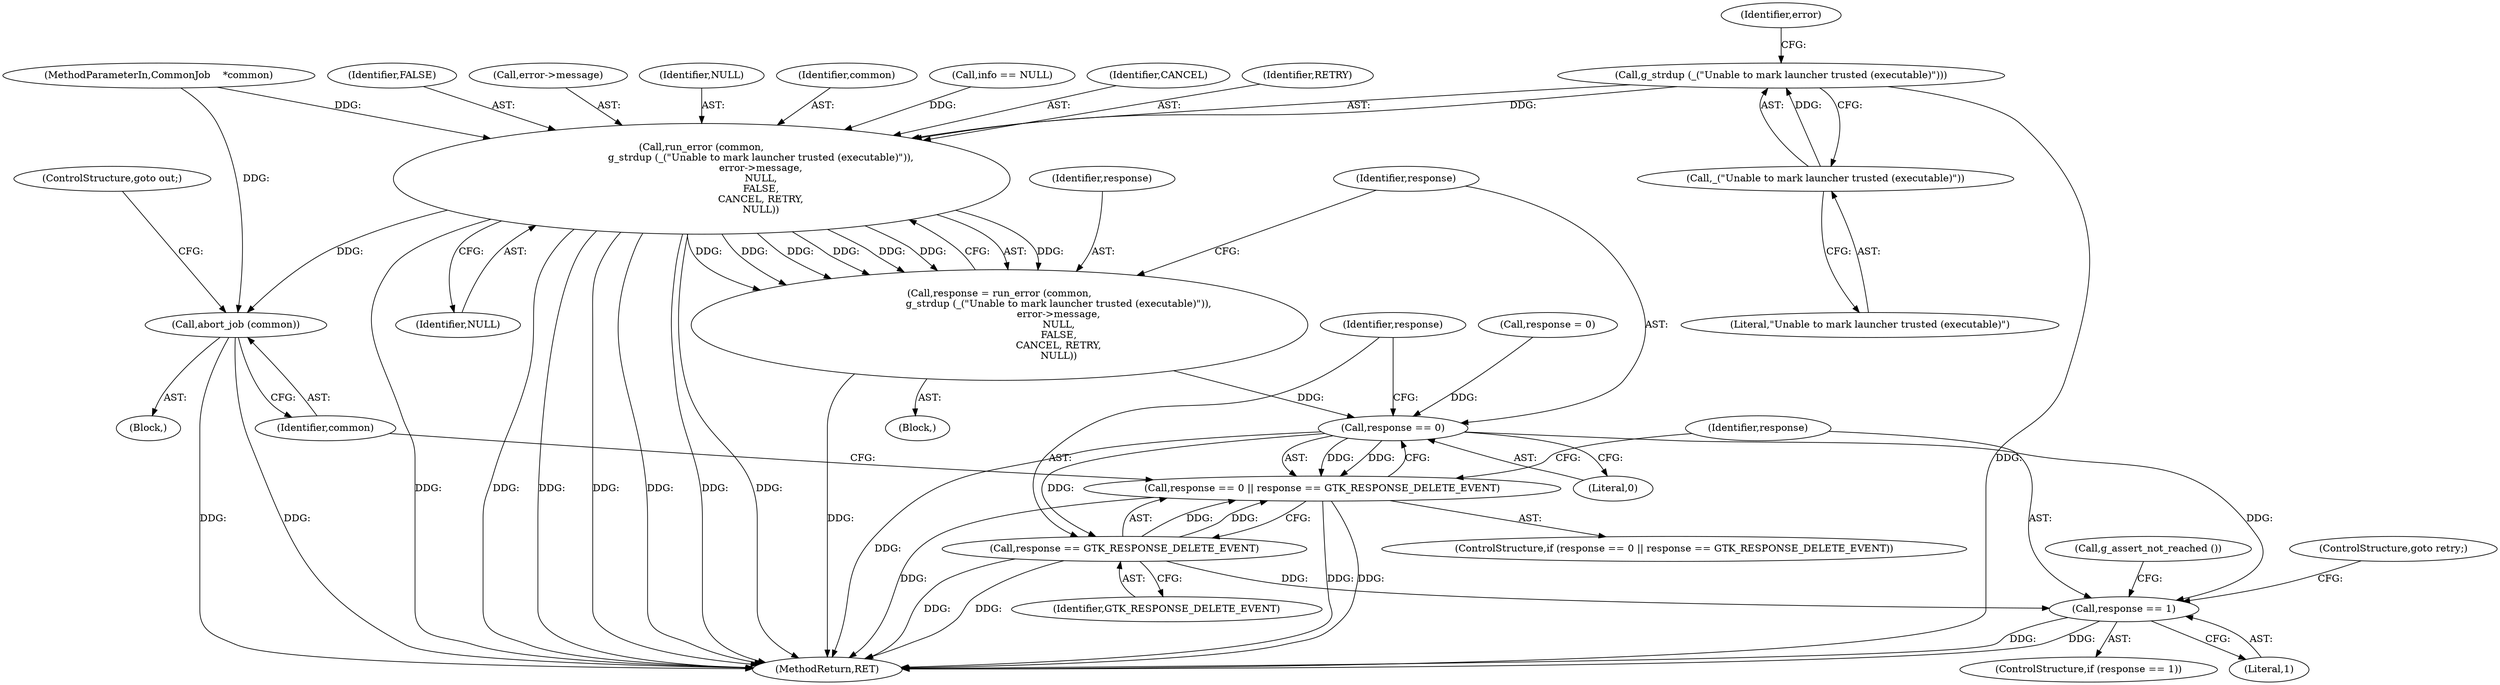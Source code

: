 digraph "0_nautilus_1630f53481f445ada0a455e9979236d31a8d3bb0_1@API" {
"1000210" [label="(Call,g_strdup (_(\"Unable to mark launcher trusted (executable)\")))"];
"1000211" [label="(Call,_(\"Unable to mark launcher trusted (executable)\"))"];
"1000208" [label="(Call,run_error (common,\n                                      g_strdup (_(\"Unable to mark launcher trusted (executable)\")),\n                                      error->message,\n                                      NULL,\n                                      FALSE,\n                                      CANCEL, RETRY,\n                                      NULL))"];
"1000206" [label="(Call,response = run_error (common,\n                                      g_strdup (_(\"Unable to mark launcher trusted (executable)\")),\n                                      error->message,\n                                      NULL,\n                                      FALSE,\n                                      CANCEL, RETRY,\n                                      NULL))"];
"1000228" [label="(Call,response == 0)"];
"1000227" [label="(Call,response == 0 || response == GTK_RESPONSE_DELETE_EVENT)"];
"1000231" [label="(Call,response == GTK_RESPONSE_DELETE_EVENT)"];
"1000239" [label="(Call,response == 1)"];
"1000235" [label="(Call,abort_job (common))"];
"1000209" [label="(Identifier,common)"];
"1000227" [label="(Call,response == 0 || response == GTK_RESPONSE_DELETE_EVENT)"];
"1000116" [label="(Call,info == NULL)"];
"1000241" [label="(Literal,1)"];
"1000226" [label="(ControlStructure,if (response == 0 || response == GTK_RESPONSE_DELETE_EVENT))"];
"1000239" [label="(Call,response == 1)"];
"1000220" [label="(Identifier,NULL)"];
"1000218" [label="(Identifier,CANCEL)"];
"1000210" [label="(Call,g_strdup (_(\"Unable to mark launcher trusted (executable)\")))"];
"1000247" [label="(ControlStructure,goto out;)"];
"1000212" [label="(Literal,\"Unable to mark launcher trusted (executable)\")"];
"1000230" [label="(Literal,0)"];
"1000251" [label="(MethodReturn,RET)"];
"1000219" [label="(Identifier,RETRY)"];
"1000211" [label="(Call,_(\"Unable to mark launcher trusted (executable)\"))"];
"1000217" [label="(Identifier,FALSE)"];
"1000240" [label="(Identifier,response)"];
"1000214" [label="(Identifier,error)"];
"1000234" [label="(Block,)"];
"1000229" [label="(Identifier,response)"];
"1000205" [label="(Block,)"];
"1000236" [label="(Identifier,common)"];
"1000213" [label="(Call,error->message)"];
"1000233" [label="(Identifier,GTK_RESPONSE_DELETE_EVENT)"];
"1000235" [label="(Call,abort_job (common))"];
"1000101" [label="(MethodParameterIn,CommonJob    *common)"];
"1000231" [label="(Call,response == GTK_RESPONSE_DELETE_EVENT)"];
"1000206" [label="(Call,response = run_error (common,\n                                      g_strdup (_(\"Unable to mark launcher trusted (executable)\")),\n                                      error->message,\n                                      NULL,\n                                      FALSE,\n                                      CANCEL, RETRY,\n                                      NULL))"];
"1000228" [label="(Call,response == 0)"];
"1000238" [label="(ControlStructure,if (response == 1))"];
"1000223" [label="(Call,response = 0)"];
"1000232" [label="(Identifier,response)"];
"1000243" [label="(ControlStructure,goto retry;)"];
"1000208" [label="(Call,run_error (common,\n                                      g_strdup (_(\"Unable to mark launcher trusted (executable)\")),\n                                      error->message,\n                                      NULL,\n                                      FALSE,\n                                      CANCEL, RETRY,\n                                      NULL))"];
"1000216" [label="(Identifier,NULL)"];
"1000246" [label="(Call,g_assert_not_reached ())"];
"1000207" [label="(Identifier,response)"];
"1000210" -> "1000208"  [label="AST: "];
"1000210" -> "1000211"  [label="CFG: "];
"1000211" -> "1000210"  [label="AST: "];
"1000214" -> "1000210"  [label="CFG: "];
"1000210" -> "1000251"  [label="DDG: "];
"1000210" -> "1000208"  [label="DDG: "];
"1000211" -> "1000210"  [label="DDG: "];
"1000211" -> "1000212"  [label="CFG: "];
"1000212" -> "1000211"  [label="AST: "];
"1000208" -> "1000206"  [label="AST: "];
"1000208" -> "1000220"  [label="CFG: "];
"1000209" -> "1000208"  [label="AST: "];
"1000213" -> "1000208"  [label="AST: "];
"1000216" -> "1000208"  [label="AST: "];
"1000217" -> "1000208"  [label="AST: "];
"1000218" -> "1000208"  [label="AST: "];
"1000219" -> "1000208"  [label="AST: "];
"1000220" -> "1000208"  [label="AST: "];
"1000206" -> "1000208"  [label="CFG: "];
"1000208" -> "1000251"  [label="DDG: "];
"1000208" -> "1000251"  [label="DDG: "];
"1000208" -> "1000251"  [label="DDG: "];
"1000208" -> "1000251"  [label="DDG: "];
"1000208" -> "1000251"  [label="DDG: "];
"1000208" -> "1000251"  [label="DDG: "];
"1000208" -> "1000251"  [label="DDG: "];
"1000208" -> "1000206"  [label="DDG: "];
"1000208" -> "1000206"  [label="DDG: "];
"1000208" -> "1000206"  [label="DDG: "];
"1000208" -> "1000206"  [label="DDG: "];
"1000208" -> "1000206"  [label="DDG: "];
"1000208" -> "1000206"  [label="DDG: "];
"1000208" -> "1000206"  [label="DDG: "];
"1000101" -> "1000208"  [label="DDG: "];
"1000116" -> "1000208"  [label="DDG: "];
"1000208" -> "1000235"  [label="DDG: "];
"1000206" -> "1000205"  [label="AST: "];
"1000207" -> "1000206"  [label="AST: "];
"1000229" -> "1000206"  [label="CFG: "];
"1000206" -> "1000251"  [label="DDG: "];
"1000206" -> "1000228"  [label="DDG: "];
"1000228" -> "1000227"  [label="AST: "];
"1000228" -> "1000230"  [label="CFG: "];
"1000229" -> "1000228"  [label="AST: "];
"1000230" -> "1000228"  [label="AST: "];
"1000232" -> "1000228"  [label="CFG: "];
"1000227" -> "1000228"  [label="CFG: "];
"1000228" -> "1000251"  [label="DDG: "];
"1000228" -> "1000227"  [label="DDG: "];
"1000228" -> "1000227"  [label="DDG: "];
"1000223" -> "1000228"  [label="DDG: "];
"1000228" -> "1000231"  [label="DDG: "];
"1000228" -> "1000239"  [label="DDG: "];
"1000227" -> "1000226"  [label="AST: "];
"1000227" -> "1000231"  [label="CFG: "];
"1000231" -> "1000227"  [label="AST: "];
"1000236" -> "1000227"  [label="CFG: "];
"1000240" -> "1000227"  [label="CFG: "];
"1000227" -> "1000251"  [label="DDG: "];
"1000227" -> "1000251"  [label="DDG: "];
"1000227" -> "1000251"  [label="DDG: "];
"1000231" -> "1000227"  [label="DDG: "];
"1000231" -> "1000227"  [label="DDG: "];
"1000231" -> "1000233"  [label="CFG: "];
"1000232" -> "1000231"  [label="AST: "];
"1000233" -> "1000231"  [label="AST: "];
"1000231" -> "1000251"  [label="DDG: "];
"1000231" -> "1000251"  [label="DDG: "];
"1000231" -> "1000239"  [label="DDG: "];
"1000239" -> "1000238"  [label="AST: "];
"1000239" -> "1000241"  [label="CFG: "];
"1000240" -> "1000239"  [label="AST: "];
"1000241" -> "1000239"  [label="AST: "];
"1000243" -> "1000239"  [label="CFG: "];
"1000246" -> "1000239"  [label="CFG: "];
"1000239" -> "1000251"  [label="DDG: "];
"1000239" -> "1000251"  [label="DDG: "];
"1000235" -> "1000234"  [label="AST: "];
"1000235" -> "1000236"  [label="CFG: "];
"1000236" -> "1000235"  [label="AST: "];
"1000247" -> "1000235"  [label="CFG: "];
"1000235" -> "1000251"  [label="DDG: "];
"1000235" -> "1000251"  [label="DDG: "];
"1000101" -> "1000235"  [label="DDG: "];
}
